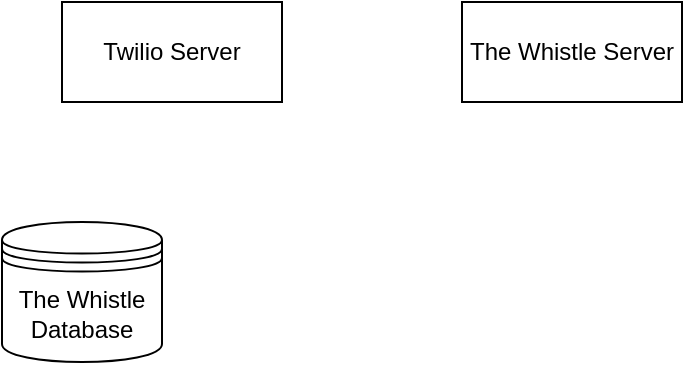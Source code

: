 <mxfile version="21.0.2" type="device"><diagram name="Page-1" id="c6CdYcq0i6VmLIeLQjRQ"><mxGraphModel dx="954" dy="648" grid="1" gridSize="10" guides="1" tooltips="1" connect="1" arrows="1" fold="1" page="1" pageScale="1" pageWidth="850" pageHeight="1100" math="0" shadow="0"><root><mxCell id="0"/><mxCell id="1" parent="0"/><mxCell id="yOIH3CA8YGXb7c2aKvgi-1" value="The Whistle Database" style="shape=datastore;whiteSpace=wrap;html=1;" vertex="1" parent="1"><mxGeometry x="190" y="270" width="80" height="70" as="geometry"/></mxCell><mxCell id="yOIH3CA8YGXb7c2aKvgi-2" value="The Whistle Server" style="html=1;whiteSpace=wrap;" vertex="1" parent="1"><mxGeometry x="420" y="160" width="110" height="50" as="geometry"/></mxCell><mxCell id="yOIH3CA8YGXb7c2aKvgi-3" value="Twilio Server" style="html=1;whiteSpace=wrap;" vertex="1" parent="1"><mxGeometry x="220" y="160" width="110" height="50" as="geometry"/></mxCell></root></mxGraphModel></diagram></mxfile>